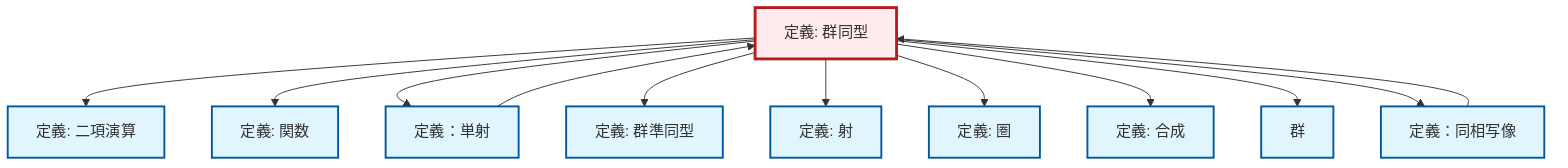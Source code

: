 graph TD
    classDef definition fill:#e1f5fe,stroke:#01579b,stroke-width:2px
    classDef theorem fill:#f3e5f5,stroke:#4a148c,stroke-width:2px
    classDef axiom fill:#fff3e0,stroke:#e65100,stroke-width:2px
    classDef example fill:#e8f5e9,stroke:#1b5e20,stroke-width:2px
    classDef current fill:#ffebee,stroke:#b71c1c,stroke-width:3px
    def-isomorphism["定義: 群同型"]:::definition
    def-homeomorphism["定義：同相写像"]:::definition
    def-function["定義: 関数"]:::definition
    def-monomorphism["定義：単射"]:::definition
    def-category["定義: 圏"]:::definition
    def-morphism["定義: 射"]:::definition
    def-homomorphism["定義: 群準同型"]:::definition
    def-composition["定義: 合成"]:::definition
    def-group["群"]:::definition
    def-binary-operation["定義: 二項演算"]:::definition
    def-isomorphism --> def-binary-operation
    def-isomorphism --> def-function
    def-isomorphism --> def-monomorphism
    def-isomorphism --> def-homomorphism
    def-isomorphism --> def-morphism
    def-isomorphism --> def-category
    def-isomorphism --> def-composition
    def-homeomorphism --> def-isomorphism
    def-monomorphism --> def-isomorphism
    def-isomorphism --> def-group
    def-isomorphism --> def-homeomorphism
    class def-isomorphism current